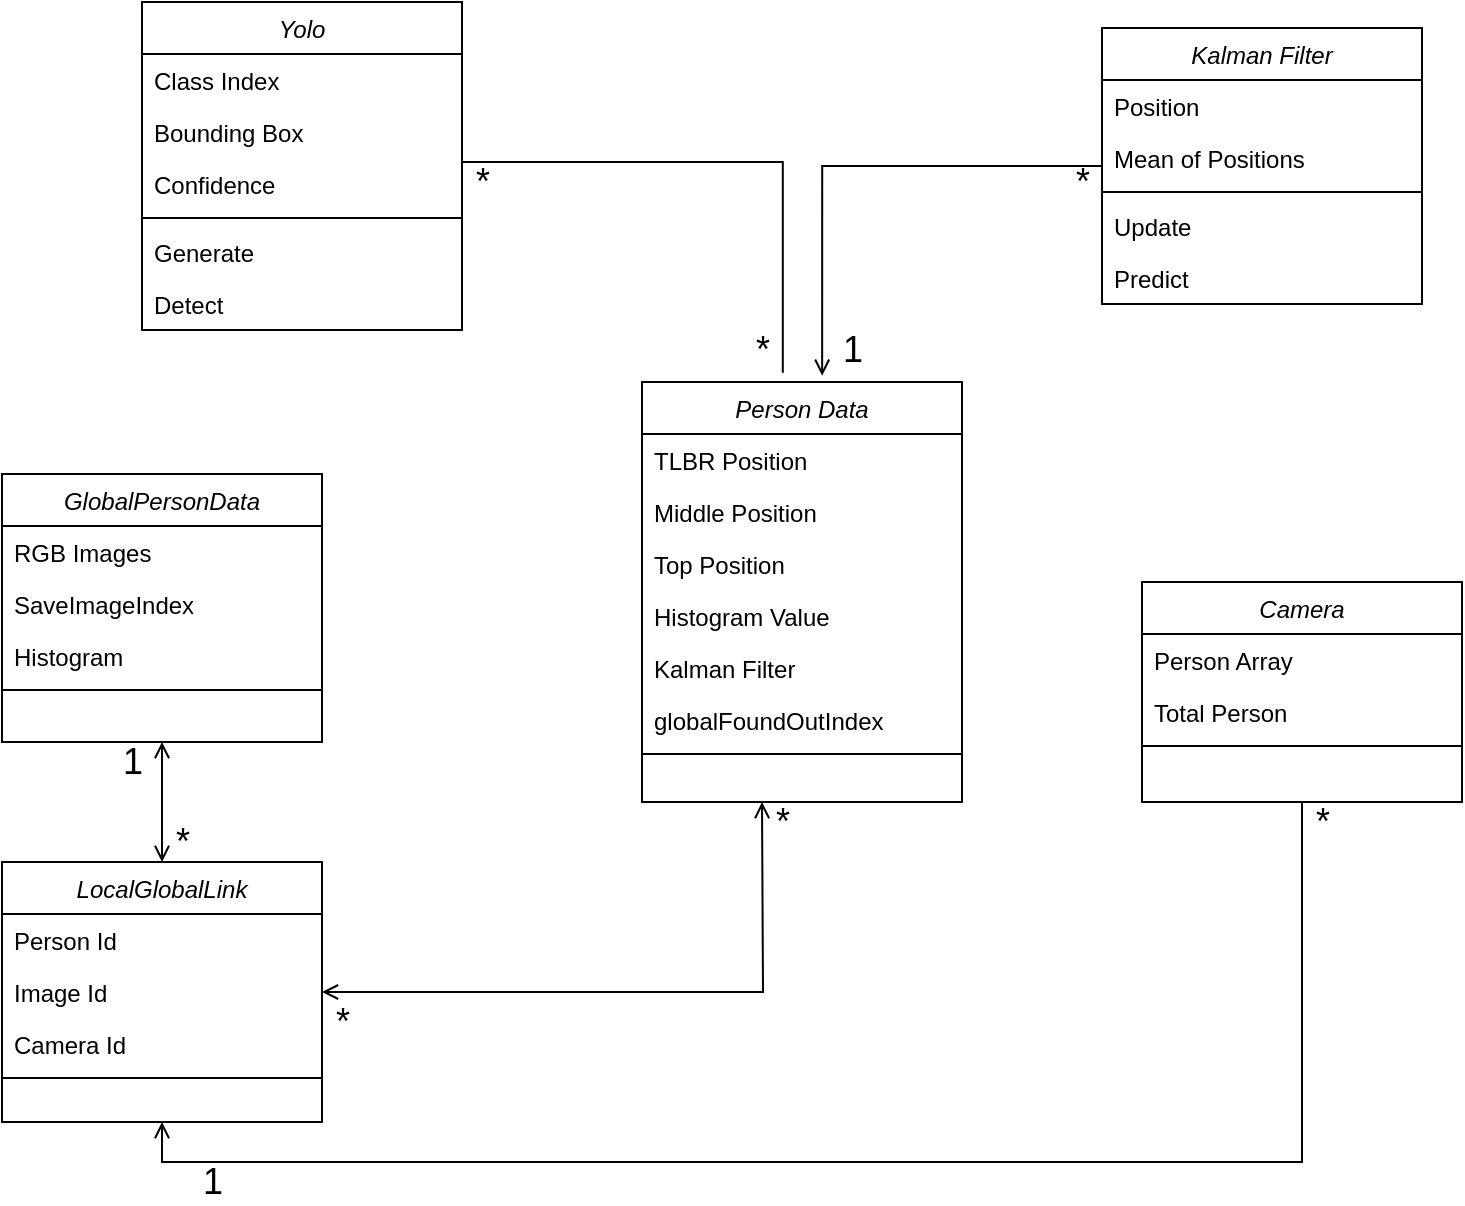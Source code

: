 <mxfile version="14.4.3" type="github">
  <diagram id="C5RBs43oDa-KdzZeNtuy" name="Page-1">
    <mxGraphModel dx="1373" dy="703" grid="1" gridSize="10" guides="1" tooltips="1" connect="1" arrows="1" fold="1" page="1" pageScale="1" pageWidth="827" pageHeight="1169" math="0" shadow="0">
      <root>
        <mxCell id="WIyWlLk6GJQsqaUBKTNV-0" />
        <mxCell id="WIyWlLk6GJQsqaUBKTNV-1" parent="WIyWlLk6GJQsqaUBKTNV-0" />
        <mxCell id="zkfFHV4jXpPFQw0GAbJ--0" value="Yolo" style="swimlane;fontStyle=2;align=center;verticalAlign=top;childLayout=stackLayout;horizontal=1;startSize=26;horizontalStack=0;resizeParent=1;resizeLast=0;collapsible=1;marginBottom=0;rounded=0;shadow=0;strokeWidth=1;" parent="WIyWlLk6GJQsqaUBKTNV-1" vertex="1">
          <mxGeometry x="130" y="50" width="160" height="164" as="geometry">
            <mxRectangle x="230" y="140" width="160" height="26" as="alternateBounds" />
          </mxGeometry>
        </mxCell>
        <mxCell id="zkfFHV4jXpPFQw0GAbJ--1" value="Class Index" style="text;align=left;verticalAlign=top;spacingLeft=4;spacingRight=4;overflow=hidden;rotatable=0;points=[[0,0.5],[1,0.5]];portConstraint=eastwest;" parent="zkfFHV4jXpPFQw0GAbJ--0" vertex="1">
          <mxGeometry y="26" width="160" height="26" as="geometry" />
        </mxCell>
        <mxCell id="zkfFHV4jXpPFQw0GAbJ--2" value="Bounding Box " style="text;align=left;verticalAlign=top;spacingLeft=4;spacingRight=4;overflow=hidden;rotatable=0;points=[[0,0.5],[1,0.5]];portConstraint=eastwest;rounded=0;shadow=0;html=0;" parent="zkfFHV4jXpPFQw0GAbJ--0" vertex="1">
          <mxGeometry y="52" width="160" height="26" as="geometry" />
        </mxCell>
        <mxCell id="zkfFHV4jXpPFQw0GAbJ--3" value="Confidence" style="text;align=left;verticalAlign=top;spacingLeft=4;spacingRight=4;overflow=hidden;rotatable=0;points=[[0,0.5],[1,0.5]];portConstraint=eastwest;rounded=0;shadow=0;html=0;" parent="zkfFHV4jXpPFQw0GAbJ--0" vertex="1">
          <mxGeometry y="78" width="160" height="26" as="geometry" />
        </mxCell>
        <mxCell id="zkfFHV4jXpPFQw0GAbJ--4" value="" style="line;html=1;strokeWidth=1;align=left;verticalAlign=middle;spacingTop=-1;spacingLeft=3;spacingRight=3;rotatable=0;labelPosition=right;points=[];portConstraint=eastwest;" parent="zkfFHV4jXpPFQw0GAbJ--0" vertex="1">
          <mxGeometry y="104" width="160" height="8" as="geometry" />
        </mxCell>
        <mxCell id="zkfFHV4jXpPFQw0GAbJ--5" value="Generate" style="text;align=left;verticalAlign=top;spacingLeft=4;spacingRight=4;overflow=hidden;rotatable=0;points=[[0,0.5],[1,0.5]];portConstraint=eastwest;" parent="zkfFHV4jXpPFQw0GAbJ--0" vertex="1">
          <mxGeometry y="112" width="160" height="26" as="geometry" />
        </mxCell>
        <mxCell id="bMtge7boWDlGyBzpjn3k-0" value="Detect" style="text;align=left;verticalAlign=top;spacingLeft=4;spacingRight=4;overflow=hidden;rotatable=0;points=[[0,0.5],[1,0.5]];portConstraint=eastwest;" vertex="1" parent="zkfFHV4jXpPFQw0GAbJ--0">
          <mxGeometry y="138" width="160" height="26" as="geometry" />
        </mxCell>
        <mxCell id="bMtge7boWDlGyBzpjn3k-1" value="Person Data" style="swimlane;fontStyle=2;align=center;verticalAlign=top;childLayout=stackLayout;horizontal=1;startSize=26;horizontalStack=0;resizeParent=1;resizeLast=0;collapsible=1;marginBottom=0;rounded=0;shadow=0;strokeWidth=1;" vertex="1" parent="WIyWlLk6GJQsqaUBKTNV-1">
          <mxGeometry x="380" y="240" width="160" height="210" as="geometry">
            <mxRectangle x="230" y="140" width="160" height="26" as="alternateBounds" />
          </mxGeometry>
        </mxCell>
        <mxCell id="bMtge7boWDlGyBzpjn3k-2" value="TLBR Position" style="text;align=left;verticalAlign=top;spacingLeft=4;spacingRight=4;overflow=hidden;rotatable=0;points=[[0,0.5],[1,0.5]];portConstraint=eastwest;" vertex="1" parent="bMtge7boWDlGyBzpjn3k-1">
          <mxGeometry y="26" width="160" height="26" as="geometry" />
        </mxCell>
        <mxCell id="bMtge7boWDlGyBzpjn3k-3" value="Middle Position" style="text;align=left;verticalAlign=top;spacingLeft=4;spacingRight=4;overflow=hidden;rotatable=0;points=[[0,0.5],[1,0.5]];portConstraint=eastwest;rounded=0;shadow=0;html=0;" vertex="1" parent="bMtge7boWDlGyBzpjn3k-1">
          <mxGeometry y="52" width="160" height="26" as="geometry" />
        </mxCell>
        <mxCell id="bMtge7boWDlGyBzpjn3k-4" value="Top Position" style="text;align=left;verticalAlign=top;spacingLeft=4;spacingRight=4;overflow=hidden;rotatable=0;points=[[0,0.5],[1,0.5]];portConstraint=eastwest;rounded=0;shadow=0;html=0;" vertex="1" parent="bMtge7boWDlGyBzpjn3k-1">
          <mxGeometry y="78" width="160" height="26" as="geometry" />
        </mxCell>
        <mxCell id="bMtge7boWDlGyBzpjn3k-6" value="Histogram Value" style="text;align=left;verticalAlign=top;spacingLeft=4;spacingRight=4;overflow=hidden;rotatable=0;points=[[0,0.5],[1,0.5]];portConstraint=eastwest;" vertex="1" parent="bMtge7boWDlGyBzpjn3k-1">
          <mxGeometry y="104" width="160" height="26" as="geometry" />
        </mxCell>
        <mxCell id="bMtge7boWDlGyBzpjn3k-7" value="Kalman Filter" style="text;align=left;verticalAlign=top;spacingLeft=4;spacingRight=4;overflow=hidden;rotatable=0;points=[[0,0.5],[1,0.5]];portConstraint=eastwest;" vertex="1" parent="bMtge7boWDlGyBzpjn3k-1">
          <mxGeometry y="130" width="160" height="26" as="geometry" />
        </mxCell>
        <mxCell id="bMtge7boWDlGyBzpjn3k-29" value="globalFoundOutIndex" style="text;align=left;verticalAlign=top;spacingLeft=4;spacingRight=4;overflow=hidden;rotatable=0;points=[[0,0.5],[1,0.5]];portConstraint=eastwest;rounded=0;shadow=0;html=0;" vertex="1" parent="bMtge7boWDlGyBzpjn3k-1">
          <mxGeometry y="156" width="160" height="26" as="geometry" />
        </mxCell>
        <mxCell id="bMtge7boWDlGyBzpjn3k-5" value="" style="line;html=1;strokeWidth=1;align=left;verticalAlign=middle;spacingTop=-1;spacingLeft=3;spacingRight=3;rotatable=0;labelPosition=right;points=[];portConstraint=eastwest;" vertex="1" parent="bMtge7boWDlGyBzpjn3k-1">
          <mxGeometry y="182" width="160" height="8" as="geometry" />
        </mxCell>
        <mxCell id="bMtge7boWDlGyBzpjn3k-58" style="edgeStyle=orthogonalEdgeStyle;rounded=0;orthogonalLoop=1;jettySize=auto;html=1;exitX=0.5;exitY=1;exitDx=0;exitDy=0;entryX=0.5;entryY=1;entryDx=0;entryDy=0;endArrow=open;endFill=0;" edge="1" parent="WIyWlLk6GJQsqaUBKTNV-1" source="bMtge7boWDlGyBzpjn3k-8" target="bMtge7boWDlGyBzpjn3k-15">
          <mxGeometry relative="1" as="geometry" />
        </mxCell>
        <mxCell id="bMtge7boWDlGyBzpjn3k-8" value="Camera" style="swimlane;fontStyle=2;align=center;verticalAlign=top;childLayout=stackLayout;horizontal=1;startSize=26;horizontalStack=0;resizeParent=1;resizeLast=0;collapsible=1;marginBottom=0;rounded=0;shadow=0;strokeWidth=1;" vertex="1" parent="WIyWlLk6GJQsqaUBKTNV-1">
          <mxGeometry x="630" y="340" width="160" height="110" as="geometry">
            <mxRectangle x="230" y="140" width="160" height="26" as="alternateBounds" />
          </mxGeometry>
        </mxCell>
        <mxCell id="bMtge7boWDlGyBzpjn3k-9" value="Person Array" style="text;align=left;verticalAlign=top;spacingLeft=4;spacingRight=4;overflow=hidden;rotatable=0;points=[[0,0.5],[1,0.5]];portConstraint=eastwest;" vertex="1" parent="bMtge7boWDlGyBzpjn3k-8">
          <mxGeometry y="26" width="160" height="26" as="geometry" />
        </mxCell>
        <mxCell id="bMtge7boWDlGyBzpjn3k-10" value="Total Person" style="text;align=left;verticalAlign=top;spacingLeft=4;spacingRight=4;overflow=hidden;rotatable=0;points=[[0,0.5],[1,0.5]];portConstraint=eastwest;rounded=0;shadow=0;html=0;" vertex="1" parent="bMtge7boWDlGyBzpjn3k-8">
          <mxGeometry y="52" width="160" height="26" as="geometry" />
        </mxCell>
        <mxCell id="bMtge7boWDlGyBzpjn3k-12" value="" style="line;html=1;strokeWidth=1;align=left;verticalAlign=middle;spacingTop=-1;spacingLeft=3;spacingRight=3;rotatable=0;labelPosition=right;points=[];portConstraint=eastwest;" vertex="1" parent="bMtge7boWDlGyBzpjn3k-8">
          <mxGeometry y="78" width="160" height="8" as="geometry" />
        </mxCell>
        <mxCell id="bMtge7boWDlGyBzpjn3k-51" value="" style="edgeStyle=orthogonalEdgeStyle;rounded=0;orthogonalLoop=1;jettySize=auto;html=1;startArrow=open;startFill=0;endArrow=open;endFill=0;" edge="1" parent="WIyWlLk6GJQsqaUBKTNV-1" source="bMtge7boWDlGyBzpjn3k-15">
          <mxGeometry relative="1" as="geometry">
            <mxPoint x="440" y="450" as="targetPoint" />
          </mxGeometry>
        </mxCell>
        <mxCell id="bMtge7boWDlGyBzpjn3k-54" style="edgeStyle=orthogonalEdgeStyle;rounded=0;orthogonalLoop=1;jettySize=auto;html=1;exitX=0.5;exitY=0;exitDx=0;exitDy=0;entryX=0.5;entryY=1;entryDx=0;entryDy=0;startArrow=open;startFill=0;endArrow=open;endFill=0;" edge="1" parent="WIyWlLk6GJQsqaUBKTNV-1" source="bMtge7boWDlGyBzpjn3k-15" target="bMtge7boWDlGyBzpjn3k-22">
          <mxGeometry relative="1" as="geometry" />
        </mxCell>
        <mxCell id="bMtge7boWDlGyBzpjn3k-15" value="LocalGlobalLink" style="swimlane;fontStyle=2;align=center;verticalAlign=top;childLayout=stackLayout;horizontal=1;startSize=26;horizontalStack=0;resizeParent=1;resizeLast=0;collapsible=1;marginBottom=0;rounded=0;shadow=0;strokeWidth=1;" vertex="1" parent="WIyWlLk6GJQsqaUBKTNV-1">
          <mxGeometry x="60" y="480" width="160" height="130" as="geometry">
            <mxRectangle x="230" y="140" width="160" height="26" as="alternateBounds" />
          </mxGeometry>
        </mxCell>
        <mxCell id="bMtge7boWDlGyBzpjn3k-16" value="Person Id" style="text;align=left;verticalAlign=top;spacingLeft=4;spacingRight=4;overflow=hidden;rotatable=0;points=[[0,0.5],[1,0.5]];portConstraint=eastwest;" vertex="1" parent="bMtge7boWDlGyBzpjn3k-15">
          <mxGeometry y="26" width="160" height="26" as="geometry" />
        </mxCell>
        <mxCell id="bMtge7boWDlGyBzpjn3k-17" value="Image Id" style="text;align=left;verticalAlign=top;spacingLeft=4;spacingRight=4;overflow=hidden;rotatable=0;points=[[0,0.5],[1,0.5]];portConstraint=eastwest;rounded=0;shadow=0;html=0;" vertex="1" parent="bMtge7boWDlGyBzpjn3k-15">
          <mxGeometry y="52" width="160" height="26" as="geometry" />
        </mxCell>
        <mxCell id="bMtge7boWDlGyBzpjn3k-18" value="Camera Id" style="text;align=left;verticalAlign=top;spacingLeft=4;spacingRight=4;overflow=hidden;rotatable=0;points=[[0,0.5],[1,0.5]];portConstraint=eastwest;rounded=0;shadow=0;html=0;" vertex="1" parent="bMtge7boWDlGyBzpjn3k-15">
          <mxGeometry y="78" width="160" height="26" as="geometry" />
        </mxCell>
        <mxCell id="bMtge7boWDlGyBzpjn3k-19" value="" style="line;html=1;strokeWidth=1;align=left;verticalAlign=middle;spacingTop=-1;spacingLeft=3;spacingRight=3;rotatable=0;labelPosition=right;points=[];portConstraint=eastwest;" vertex="1" parent="bMtge7boWDlGyBzpjn3k-15">
          <mxGeometry y="104" width="160" height="8" as="geometry" />
        </mxCell>
        <mxCell id="bMtge7boWDlGyBzpjn3k-22" value="GlobalPersonData" style="swimlane;fontStyle=2;align=center;verticalAlign=top;childLayout=stackLayout;horizontal=1;startSize=26;horizontalStack=0;resizeParent=1;resizeLast=0;collapsible=1;marginBottom=0;rounded=0;shadow=0;strokeWidth=1;" vertex="1" parent="WIyWlLk6GJQsqaUBKTNV-1">
          <mxGeometry x="60" y="286" width="160" height="134" as="geometry">
            <mxRectangle x="230" y="140" width="160" height="26" as="alternateBounds" />
          </mxGeometry>
        </mxCell>
        <mxCell id="bMtge7boWDlGyBzpjn3k-23" value="RGB Images" style="text;align=left;verticalAlign=top;spacingLeft=4;spacingRight=4;overflow=hidden;rotatable=0;points=[[0,0.5],[1,0.5]];portConstraint=eastwest;" vertex="1" parent="bMtge7boWDlGyBzpjn3k-22">
          <mxGeometry y="26" width="160" height="26" as="geometry" />
        </mxCell>
        <mxCell id="bMtge7boWDlGyBzpjn3k-24" value="SaveImageIndex" style="text;align=left;verticalAlign=top;spacingLeft=4;spacingRight=4;overflow=hidden;rotatable=0;points=[[0,0.5],[1,0.5]];portConstraint=eastwest;rounded=0;shadow=0;html=0;" vertex="1" parent="bMtge7boWDlGyBzpjn3k-22">
          <mxGeometry y="52" width="160" height="26" as="geometry" />
        </mxCell>
        <mxCell id="bMtge7boWDlGyBzpjn3k-25" value="Histogram" style="text;align=left;verticalAlign=top;spacingLeft=4;spacingRight=4;overflow=hidden;rotatable=0;points=[[0,0.5],[1,0.5]];portConstraint=eastwest;rounded=0;shadow=0;html=0;" vertex="1" parent="bMtge7boWDlGyBzpjn3k-22">
          <mxGeometry y="78" width="160" height="26" as="geometry" />
        </mxCell>
        <mxCell id="bMtge7boWDlGyBzpjn3k-26" value="" style="line;html=1;strokeWidth=1;align=left;verticalAlign=middle;spacingTop=-1;spacingLeft=3;spacingRight=3;rotatable=0;labelPosition=right;points=[];portConstraint=eastwest;" vertex="1" parent="bMtge7boWDlGyBzpjn3k-22">
          <mxGeometry y="104" width="160" height="8" as="geometry" />
        </mxCell>
        <mxCell id="bMtge7boWDlGyBzpjn3k-49" value="" style="edgeStyle=orthogonalEdgeStyle;rounded=0;orthogonalLoop=1;jettySize=auto;html=1;entryX=0.563;entryY=-0.015;entryDx=0;entryDy=0;entryPerimeter=0;endArrow=open;endFill=0;" edge="1" parent="WIyWlLk6GJQsqaUBKTNV-1" source="bMtge7boWDlGyBzpjn3k-35" target="bMtge7boWDlGyBzpjn3k-1">
          <mxGeometry relative="1" as="geometry">
            <mxPoint x="690" y="281" as="targetPoint" />
          </mxGeometry>
        </mxCell>
        <mxCell id="bMtge7boWDlGyBzpjn3k-35" value="Kalman Filter" style="swimlane;fontStyle=2;align=center;verticalAlign=top;childLayout=stackLayout;horizontal=1;startSize=26;horizontalStack=0;resizeParent=1;resizeLast=0;collapsible=1;marginBottom=0;rounded=0;shadow=0;strokeWidth=1;" vertex="1" parent="WIyWlLk6GJQsqaUBKTNV-1">
          <mxGeometry x="610" y="63" width="160" height="138" as="geometry">
            <mxRectangle x="230" y="140" width="160" height="26" as="alternateBounds" />
          </mxGeometry>
        </mxCell>
        <mxCell id="bMtge7boWDlGyBzpjn3k-36" value="Position" style="text;align=left;verticalAlign=top;spacingLeft=4;spacingRight=4;overflow=hidden;rotatable=0;points=[[0,0.5],[1,0.5]];portConstraint=eastwest;" vertex="1" parent="bMtge7boWDlGyBzpjn3k-35">
          <mxGeometry y="26" width="160" height="26" as="geometry" />
        </mxCell>
        <mxCell id="bMtge7boWDlGyBzpjn3k-37" value="Mean of Positions" style="text;align=left;verticalAlign=top;spacingLeft=4;spacingRight=4;overflow=hidden;rotatable=0;points=[[0,0.5],[1,0.5]];portConstraint=eastwest;rounded=0;shadow=0;html=0;" vertex="1" parent="bMtge7boWDlGyBzpjn3k-35">
          <mxGeometry y="52" width="160" height="26" as="geometry" />
        </mxCell>
        <mxCell id="bMtge7boWDlGyBzpjn3k-39" value="" style="line;html=1;strokeWidth=1;align=left;verticalAlign=middle;spacingTop=-1;spacingLeft=3;spacingRight=3;rotatable=0;labelPosition=right;points=[];portConstraint=eastwest;" vertex="1" parent="bMtge7boWDlGyBzpjn3k-35">
          <mxGeometry y="78" width="160" height="8" as="geometry" />
        </mxCell>
        <mxCell id="bMtge7boWDlGyBzpjn3k-40" value="Update" style="text;align=left;verticalAlign=top;spacingLeft=4;spacingRight=4;overflow=hidden;rotatable=0;points=[[0,0.5],[1,0.5]];portConstraint=eastwest;" vertex="1" parent="bMtge7boWDlGyBzpjn3k-35">
          <mxGeometry y="86" width="160" height="26" as="geometry" />
        </mxCell>
        <mxCell id="bMtge7boWDlGyBzpjn3k-41" value="Predict" style="text;align=left;verticalAlign=top;spacingLeft=4;spacingRight=4;overflow=hidden;rotatable=0;points=[[0,0.5],[1,0.5]];portConstraint=eastwest;" vertex="1" parent="bMtge7boWDlGyBzpjn3k-35">
          <mxGeometry y="112" width="160" height="26" as="geometry" />
        </mxCell>
        <mxCell id="bMtge7boWDlGyBzpjn3k-42" style="edgeStyle=orthogonalEdgeStyle;rounded=0;orthogonalLoop=1;jettySize=auto;html=1;exitX=1;exitY=0.5;exitDx=0;exitDy=0;entryX=0.44;entryY=-0.022;entryDx=0;entryDy=0;entryPerimeter=0;endArrow=none;endFill=0;" edge="1" parent="WIyWlLk6GJQsqaUBKTNV-1" source="zkfFHV4jXpPFQw0GAbJ--3" target="bMtge7boWDlGyBzpjn3k-1">
          <mxGeometry relative="1" as="geometry">
            <Array as="points">
              <mxPoint x="290" y="130" />
              <mxPoint x="450" y="130" />
            </Array>
          </mxGeometry>
        </mxCell>
        <mxCell id="bMtge7boWDlGyBzpjn3k-78" value="&lt;font style=&quot;font-size: 18px&quot;&gt;1&lt;/font&gt;" style="text;html=1;align=center;verticalAlign=middle;resizable=0;points=[];autosize=1;" vertex="1" parent="WIyWlLk6GJQsqaUBKTNV-1">
          <mxGeometry x="150" y="630" width="30" height="20" as="geometry" />
        </mxCell>
        <mxCell id="bMtge7boWDlGyBzpjn3k-79" value="&lt;font style=&quot;font-size: 18px&quot;&gt;1&lt;/font&gt;" style="text;html=1;align=center;verticalAlign=middle;resizable=0;points=[];autosize=1;" vertex="1" parent="WIyWlLk6GJQsqaUBKTNV-1">
          <mxGeometry x="470" y="214" width="30" height="20" as="geometry" />
        </mxCell>
        <mxCell id="bMtge7boWDlGyBzpjn3k-80" value="&lt;font style=&quot;font-size: 18px&quot;&gt;*&lt;/font&gt;" style="text;html=1;align=center;verticalAlign=middle;resizable=0;points=[];autosize=1;" vertex="1" parent="WIyWlLk6GJQsqaUBKTNV-1">
          <mxGeometry x="290" y="130" width="20" height="20" as="geometry" />
        </mxCell>
        <mxCell id="bMtge7boWDlGyBzpjn3k-81" value="&lt;font style=&quot;font-size: 18px&quot;&gt;*&lt;/font&gt;" style="text;html=1;align=center;verticalAlign=middle;resizable=0;points=[];autosize=1;" vertex="1" parent="WIyWlLk6GJQsqaUBKTNV-1">
          <mxGeometry x="430" y="214" width="20" height="20" as="geometry" />
        </mxCell>
        <mxCell id="bMtge7boWDlGyBzpjn3k-83" value="&lt;font style=&quot;font-size: 18px&quot;&gt;*&lt;/font&gt;" style="text;html=1;align=center;verticalAlign=middle;resizable=0;points=[];autosize=1;" vertex="1" parent="WIyWlLk6GJQsqaUBKTNV-1">
          <mxGeometry x="590" y="130" width="20" height="20" as="geometry" />
        </mxCell>
        <mxCell id="bMtge7boWDlGyBzpjn3k-84" value="&lt;font style=&quot;font-size: 18px&quot;&gt;*&lt;/font&gt;" style="text;html=1;align=center;verticalAlign=middle;resizable=0;points=[];autosize=1;" vertex="1" parent="WIyWlLk6GJQsqaUBKTNV-1">
          <mxGeometry x="710" y="450" width="20" height="20" as="geometry" />
        </mxCell>
        <mxCell id="bMtge7boWDlGyBzpjn3k-89" value="&lt;font style=&quot;font-size: 18px&quot;&gt;*&lt;/font&gt;" style="text;html=1;align=center;verticalAlign=middle;resizable=0;points=[];autosize=1;" vertex="1" parent="WIyWlLk6GJQsqaUBKTNV-1">
          <mxGeometry x="140" y="460" width="20" height="20" as="geometry" />
        </mxCell>
        <mxCell id="bMtge7boWDlGyBzpjn3k-90" value="&lt;font style=&quot;font-size: 18px&quot;&gt;*&lt;/font&gt;" style="text;html=1;align=center;verticalAlign=middle;resizable=0;points=[];autosize=1;" vertex="1" parent="WIyWlLk6GJQsqaUBKTNV-1">
          <mxGeometry x="220" y="550" width="20" height="20" as="geometry" />
        </mxCell>
        <mxCell id="bMtge7boWDlGyBzpjn3k-91" value="&lt;font style=&quot;font-size: 18px&quot;&gt;*&lt;/font&gt;" style="text;html=1;align=center;verticalAlign=middle;resizable=0;points=[];autosize=1;" vertex="1" parent="WIyWlLk6GJQsqaUBKTNV-1">
          <mxGeometry x="440" y="450" width="20" height="20" as="geometry" />
        </mxCell>
        <mxCell id="bMtge7boWDlGyBzpjn3k-93" value="&lt;font style=&quot;font-size: 18px&quot;&gt;1&lt;/font&gt;" style="text;html=1;align=center;verticalAlign=middle;resizable=0;points=[];autosize=1;" vertex="1" parent="WIyWlLk6GJQsqaUBKTNV-1">
          <mxGeometry x="110" y="420" width="30" height="20" as="geometry" />
        </mxCell>
      </root>
    </mxGraphModel>
  </diagram>
</mxfile>

